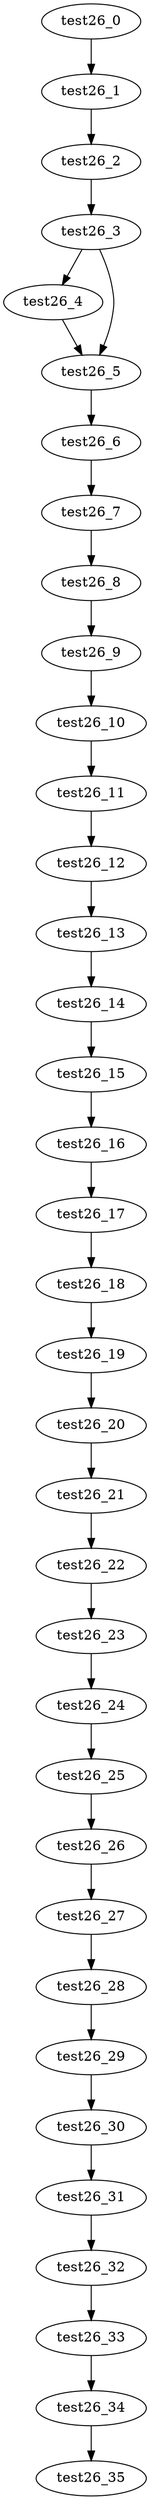 digraph G {
test26_0->test26_1;
test26_1->test26_2;
test26_2->test26_3;
test26_3->test26_4;
test26_3->test26_5;
test26_4->test26_5;
test26_5->test26_6;
test26_6->test26_7;
test26_7->test26_8;
test26_8->test26_9;
test26_9->test26_10;
test26_10->test26_11;
test26_11->test26_12;
test26_12->test26_13;
test26_13->test26_14;
test26_14->test26_15;
test26_15->test26_16;
test26_16->test26_17;
test26_17->test26_18;
test26_18->test26_19;
test26_19->test26_20;
test26_20->test26_21;
test26_21->test26_22;
test26_22->test26_23;
test26_23->test26_24;
test26_24->test26_25;
test26_25->test26_26;
test26_26->test26_27;
test26_27->test26_28;
test26_28->test26_29;
test26_29->test26_30;
test26_30->test26_31;
test26_31->test26_32;
test26_32->test26_33;
test26_33->test26_34;
test26_34->test26_35;

}
